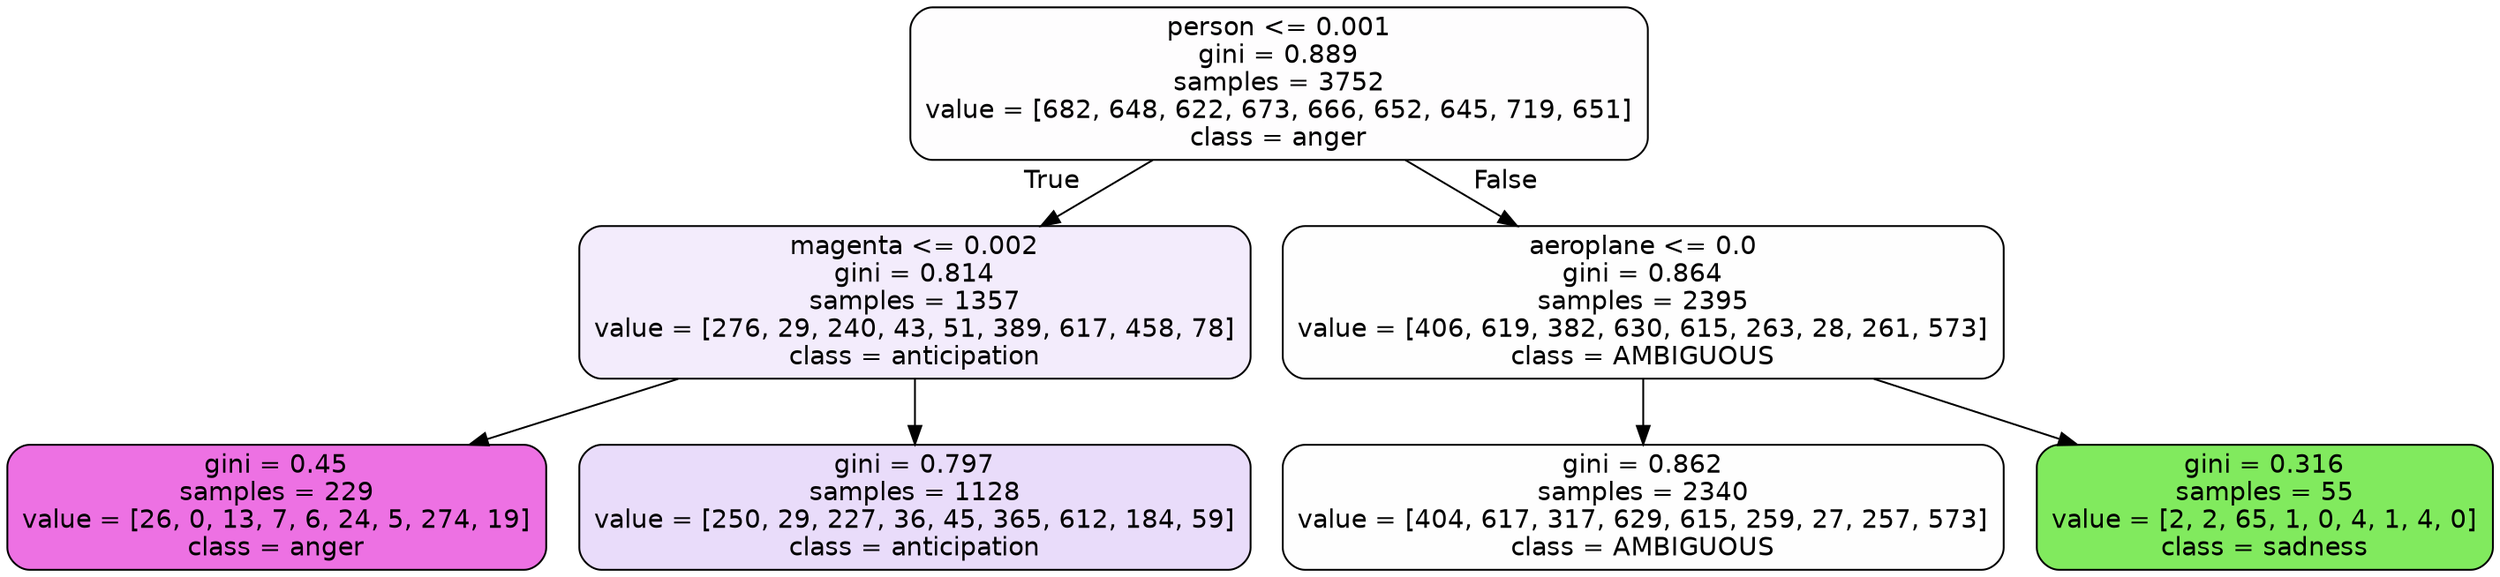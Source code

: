 digraph Tree {
node [shape=box, style="filled, rounded", color="black", fontname=helvetica] ;
edge [fontname=helvetica] ;
0 [label="person <= 0.001\ngini = 0.889\nsamples = 3752\nvalue = [682, 648, 622, 673, 666, 652, 645, 719, 651]\nclass = anger", fillcolor="#e539d702"] ;
1 [label="magenta <= 0.002\ngini = 0.814\nsamples = 1357\nvalue = [276, 29, 240, 43, 51, 389, 617, 458, 78]\nclass = anticipation", fillcolor="#8139e518"] ;
0 -> 1 [labeldistance=2.5, labelangle=45, headlabel="True"] ;
2 [label="gini = 0.45\nsamples = 229\nvalue = [26, 0, 13, 7, 6, 24, 5, 274, 19]\nclass = anger", fillcolor="#e539d7b6"] ;
1 -> 2 ;
3 [label="gini = 0.797\nsamples = 1128\nvalue = [250, 29, 227, 36, 45, 365, 612, 184, 59]\nclass = anticipation", fillcolor="#8139e52c"] ;
1 -> 3 ;
4 [label="aeroplane <= 0.0\ngini = 0.864\nsamples = 2395\nvalue = [406, 619, 382, 630, 615, 263, 28, 261, 573]\nclass = AMBIGUOUS", fillcolor="#39e58101"] ;
0 -> 4 [labeldistance=2.5, labelangle=-45, headlabel="False"] ;
5 [label="gini = 0.862\nsamples = 2340\nvalue = [404, 617, 317, 629, 615, 259, 27, 257, 573]\nclass = AMBIGUOUS", fillcolor="#39e58101"] ;
4 -> 5 ;
6 [label="gini = 0.316\nsamples = 55\nvalue = [2, 2, 65, 1, 0, 4, 1, 4, 0]\nclass = sadness", fillcolor="#64e539cf"] ;
4 -> 6 ;
}